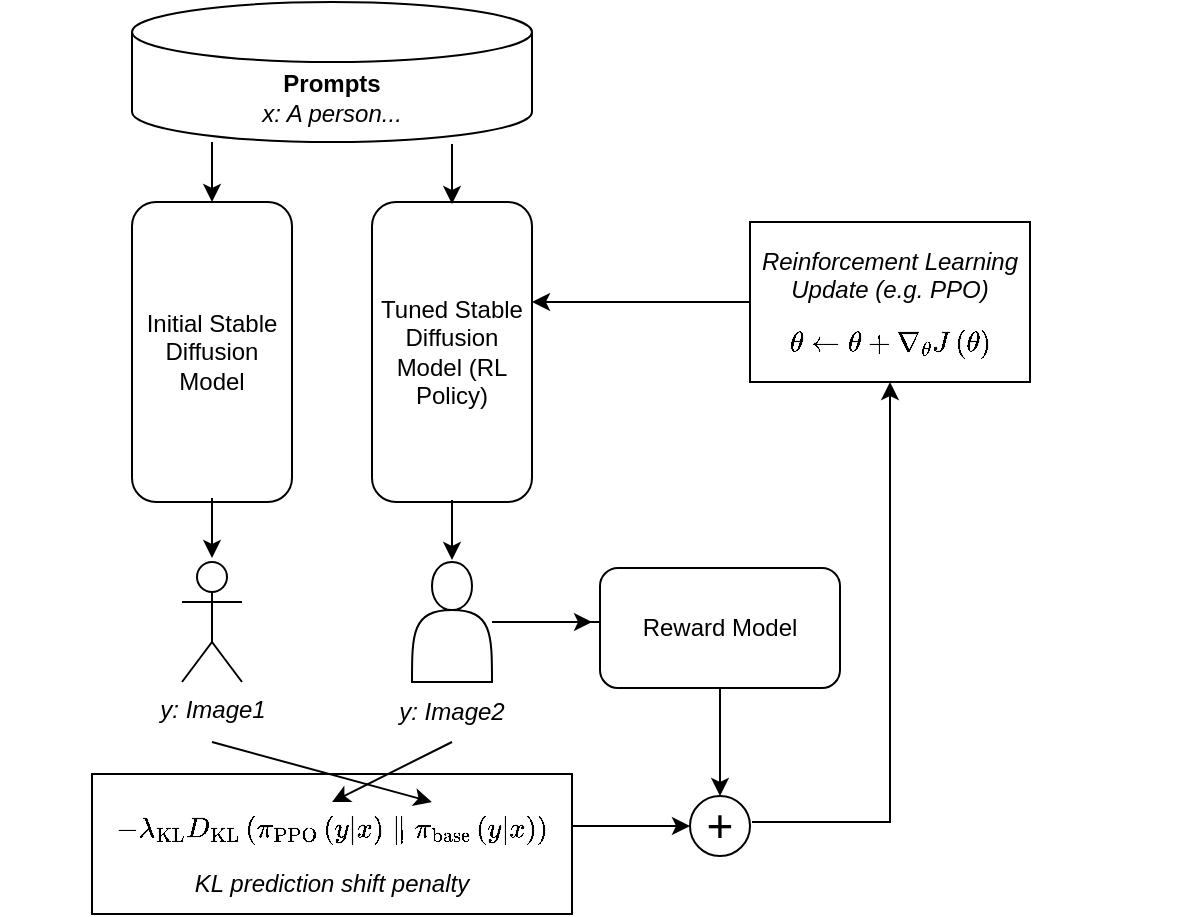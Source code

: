 <mxfile version="20.8.1" type="device"><diagram id="omBWNmyrglmokxKwtkTa" name="Page-1"><mxGraphModel dx="474" dy="747" grid="1" gridSize="10" guides="1" tooltips="1" connect="1" arrows="1" fold="1" page="1" pageScale="1" pageWidth="827" pageHeight="1169" math="1" shadow="0"><root><mxCell id="0"/><mxCell id="1" parent="0"/><mxCell id="vJiYlsH3xxHBeIar-qxD-4" value="&lt;div&gt;$$-\lambda_{\text{KL}}D_{\text{KL}}\left(\pi_{\text{PPO}}\left(y\vert x\right)\parallel\pi_{\text{base}}\left(y\vert x\right)\right)$$&lt;/div&gt;&lt;div&gt;&lt;i&gt;KL prediction shift penalty&lt;/i&gt;&lt;br&gt;&lt;/div&gt;" style="rounded=0;whiteSpace=wrap;html=1;" vertex="1" parent="1"><mxGeometry x="40" y="416" width="240" height="70" as="geometry"/></mxCell><mxCell id="vJiYlsH3xxHBeIar-qxD-5" value="Initial Stable Diffusion Model" style="rounded=1;whiteSpace=wrap;html=1;" vertex="1" parent="1"><mxGeometry x="60" y="130" width="80" height="150" as="geometry"/></mxCell><mxCell id="vJiYlsH3xxHBeIar-qxD-6" value="&lt;div&gt;&lt;b&gt;Prompts&lt;/b&gt;&lt;/div&gt;&lt;div&gt;&lt;i&gt;x: A person...&lt;/i&gt;&lt;br&gt;&lt;/div&gt;" style="shape=cylinder3;whiteSpace=wrap;html=1;boundedLbl=1;backgroundOutline=1;size=15;rounded=0;" vertex="1" parent="1"><mxGeometry x="60" y="30" width="200" height="70" as="geometry"/></mxCell><mxCell id="vJiYlsH3xxHBeIar-qxD-8" value="" style="endArrow=classic;html=1;rounded=0;" edge="1" parent="1" target="vJiYlsH3xxHBeIar-qxD-5"><mxGeometry width="50" height="50" relative="1" as="geometry"><mxPoint x="100" y="100" as="sourcePoint"/><mxPoint x="150" y="50" as="targetPoint"/></mxGeometry></mxCell><mxCell id="vJiYlsH3xxHBeIar-qxD-9" value="Tuned Stable Diffusion Model (RL Policy)" style="rounded=1;whiteSpace=wrap;html=1;" vertex="1" parent="1"><mxGeometry x="180" y="130" width="80" height="150" as="geometry"/></mxCell><mxCell id="vJiYlsH3xxHBeIar-qxD-10" value="" style="endArrow=classic;html=1;rounded=0;" edge="1" parent="1"><mxGeometry width="50" height="50" relative="1" as="geometry"><mxPoint x="220" y="101" as="sourcePoint"/><mxPoint x="220" y="131" as="targetPoint"/></mxGeometry></mxCell><mxCell id="vJiYlsH3xxHBeIar-qxD-12" value="" style="endArrow=classic;html=1;rounded=0;" edge="1" parent="1"><mxGeometry width="50" height="50" relative="1" as="geometry"><mxPoint x="100" y="278" as="sourcePoint"/><mxPoint x="100" y="308" as="targetPoint"/></mxGeometry></mxCell><mxCell id="vJiYlsH3xxHBeIar-qxD-13" value="" style="endArrow=classic;html=1;rounded=0;" edge="1" parent="1"><mxGeometry width="50" height="50" relative="1" as="geometry"><mxPoint x="220" y="279" as="sourcePoint"/><mxPoint x="220" y="309" as="targetPoint"/></mxGeometry></mxCell><mxCell id="vJiYlsH3xxHBeIar-qxD-16" value="&lt;i&gt;y: Image1&lt;/i&gt;" style="shape=umlActor;verticalLabelPosition=bottom;verticalAlign=top;html=1;outlineConnect=0;rounded=0;" vertex="1" parent="1"><mxGeometry x="85" y="310" width="30" height="60" as="geometry"/></mxCell><mxCell id="vJiYlsH3xxHBeIar-qxD-19" value="" style="shape=actor;whiteSpace=wrap;html=1;rounded=0;" vertex="1" parent="1"><mxGeometry x="200" y="310" width="40" height="60" as="geometry"/></mxCell><mxCell id="vJiYlsH3xxHBeIar-qxD-20" value="&lt;div&gt;&lt;i&gt;y: Image2&lt;/i&gt;&lt;/div&gt;" style="text;html=1;strokeColor=none;fillColor=none;align=center;verticalAlign=middle;whiteSpace=wrap;rounded=0;" vertex="1" parent="1"><mxGeometry x="190" y="370" width="60" height="30" as="geometry"/></mxCell><mxCell id="vJiYlsH3xxHBeIar-qxD-24" value="" style="endArrow=classic;html=1;rounded=0;entryX=0.708;entryY=0.2;entryDx=0;entryDy=0;entryPerimeter=0;" edge="1" parent="1" target="vJiYlsH3xxHBeIar-qxD-4"><mxGeometry width="50" height="50" relative="1" as="geometry"><mxPoint x="100" y="400" as="sourcePoint"/><mxPoint x="230" y="430" as="targetPoint"/></mxGeometry></mxCell><mxCell id="vJiYlsH3xxHBeIar-qxD-27" value="" style="endArrow=classic;html=1;rounded=0;exitX=0.5;exitY=1;exitDx=0;exitDy=0;" edge="1" parent="1" source="vJiYlsH3xxHBeIar-qxD-20"><mxGeometry width="50" height="50" relative="1" as="geometry"><mxPoint x="270" y="400" as="sourcePoint"/><mxPoint x="160" y="430" as="targetPoint"/></mxGeometry></mxCell><mxCell id="vJiYlsH3xxHBeIar-qxD-28" value="" style="endArrow=classic;html=1;rounded=0;" edge="1" parent="1"><mxGeometry width="50" height="50" relative="1" as="geometry"><mxPoint x="240" y="340" as="sourcePoint"/><mxPoint x="320" y="340" as="targetPoint"/></mxGeometry></mxCell><mxCell id="vJiYlsH3xxHBeIar-qxD-32" value="" style="edgeStyle=orthogonalEdgeStyle;rounded=0;orthogonalLoop=1;jettySize=auto;html=1;" edge="1" parent="1" source="vJiYlsH3xxHBeIar-qxD-29" target="vJiYlsH3xxHBeIar-qxD-31"><mxGeometry relative="1" as="geometry"/></mxCell><mxCell id="vJiYlsH3xxHBeIar-qxD-29" value="Reward Model" style="rounded=1;whiteSpace=wrap;html=1;" vertex="1" parent="1"><mxGeometry x="294" y="313" width="120" height="60" as="geometry"/></mxCell><mxCell id="vJiYlsH3xxHBeIar-qxD-31" value="&lt;font style=&quot;font-size: 23px;&quot;&gt;+&lt;/font&gt;" style="ellipse;whiteSpace=wrap;html=1;rounded=1;" vertex="1" parent="1"><mxGeometry x="339" y="427" width="30" height="30" as="geometry"/></mxCell><mxCell id="vJiYlsH3xxHBeIar-qxD-33" value="" style="endArrow=classic;html=1;rounded=0;fontSize=23;entryX=0;entryY=0.5;entryDx=0;entryDy=0;" edge="1" parent="1" target="vJiYlsH3xxHBeIar-qxD-31"><mxGeometry width="50" height="50" relative="1" as="geometry"><mxPoint x="280" y="442" as="sourcePoint"/><mxPoint x="304" y="393" as="targetPoint"/></mxGeometry></mxCell><mxCell id="vJiYlsH3xxHBeIar-qxD-37" value="" style="endArrow=classic;html=1;rounded=0;" edge="1" parent="1"><mxGeometry width="50" height="50" relative="1" as="geometry"><mxPoint x="240" y="340" as="sourcePoint"/><mxPoint x="290" y="340" as="targetPoint"/></mxGeometry></mxCell><mxCell id="vJiYlsH3xxHBeIar-qxD-46" value="" style="edgeStyle=orthogonalEdgeStyle;rounded=0;orthogonalLoop=1;jettySize=auto;html=1;fontSize=12;" edge="1" parent="1" target="vJiYlsH3xxHBeIar-qxD-44"><mxGeometry relative="1" as="geometry"><mxPoint x="370" y="440" as="sourcePoint"/><Array as="points"><mxPoint x="439" y="440"/></Array></mxGeometry></mxCell><mxCell id="vJiYlsH3xxHBeIar-qxD-50" value="" style="edgeStyle=orthogonalEdgeStyle;rounded=0;orthogonalLoop=1;jettySize=auto;html=1;fontSize=12;" edge="1" parent="1" source="vJiYlsH3xxHBeIar-qxD-44" target="vJiYlsH3xxHBeIar-qxD-9"><mxGeometry relative="1" as="geometry"><Array as="points"><mxPoint x="290" y="180"/><mxPoint x="290" y="180"/></Array></mxGeometry></mxCell><mxCell id="vJiYlsH3xxHBeIar-qxD-44" value="&lt;p style=&quot;line-height: 120%; font-size: 12px;&quot;&gt;&lt;/p&gt;&lt;div style=&quot;font-size: 12px;&quot;&gt;&lt;font style=&quot;font-size: 12px;&quot;&gt;&lt;i style=&quot;font-size: 12px;&quot;&gt;Reinforcement Learning Update (e.g. PPO)&lt;/i&gt;&lt;br style=&quot;font-size: 12px;&quot;&gt;&lt;/font&gt;&lt;/div&gt;&lt;div style=&quot;font-size: 12px;&quot;&gt;&lt;font style=&quot;font-size: 12px;&quot;&gt;$$\theta\leftarrow\theta+\nabla_{\theta}J\left(\theta\right)$$&lt;/font&gt;&lt;/div&gt;&lt;p style=&quot;font-size: 12px;&quot;&gt;&lt;/p&gt;" style="rounded=0;whiteSpace=wrap;html=1;fontSize=12;" vertex="1" parent="1"><mxGeometry x="369" y="140" width="140" height="80" as="geometry"/></mxCell></root></mxGraphModel></diagram></mxfile>